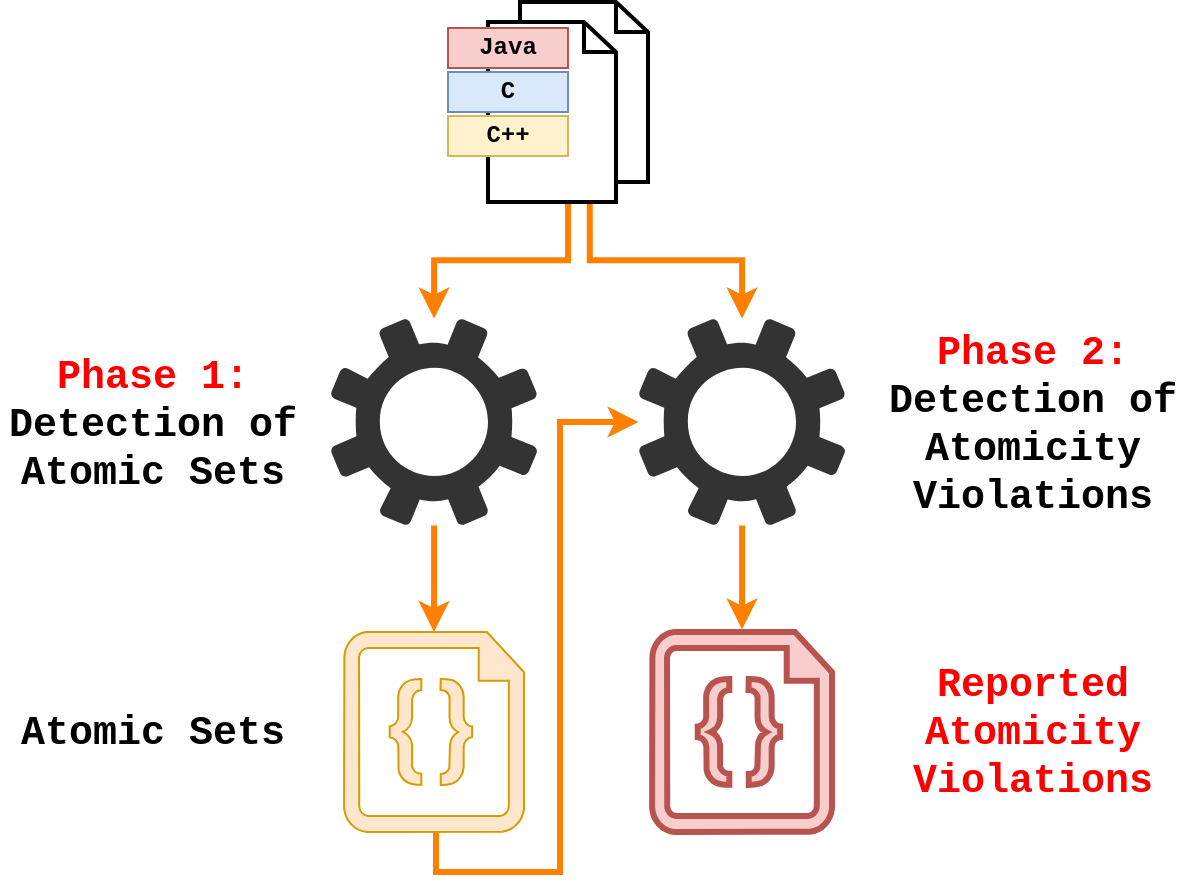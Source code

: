 <mxfile version="14.6.10" type="device"><diagram id="wk7u6ldWrJ3CNekJuvCV" name="Page-1"><mxGraphModel dx="1422" dy="762" grid="1" gridSize="10" guides="1" tooltips="1" connect="1" arrows="1" fold="1" page="1" pageScale="1" pageWidth="1169" pageHeight="827" math="0" shadow="0"><root><mxCell id="0"/><mxCell id="1" parent="0"/><mxCell id="4ySIvt9IZ8w0N5RjG7OX-10" value="" style="edgeStyle=orthogonalEdgeStyle;rounded=0;orthogonalLoop=1;jettySize=auto;html=1;fillColor=#fff2cc;strokeColor=#FF8000;strokeWidth=3;" parent="1" source="4ySIvt9IZ8w0N5RjG7OX-1" target="wWAgmjHqvr7_8-dFdOa7-1" edge="1"><mxGeometry relative="1" as="geometry"><mxPoint x="477" y="260" as="targetPoint"/></mxGeometry></mxCell><mxCell id="4ySIvt9IZ8w0N5RjG7OX-23" value="&lt;font color=&quot;#ff0000&quot;&gt;Phase 1:&lt;/font&gt;&lt;br&gt;Detection of Atomic Sets" style="text;html=1;strokeColor=none;fillColor=none;align=center;verticalAlign=middle;whiteSpace=wrap;rounded=0;fontSize=20;fontFamily=Courier New;fontStyle=1" parent="1" vertex="1"><mxGeometry x="260" y="292" width="153" height="57" as="geometry"/></mxCell><mxCell id="4ySIvt9IZ8w0N5RjG7OX-29" value="Atomic Sets" style="text;html=1;strokeColor=none;fillColor=none;align=center;verticalAlign=middle;whiteSpace=wrap;rounded=0;fontSize=20;fontFamily=Courier New;fontStyle=1" parent="1" vertex="1"><mxGeometry x="260" y="465" width="153" height="20" as="geometry"/></mxCell><mxCell id="ocBfXX9qMfwj24x3nzPd-26" value="" style="edgeStyle=orthogonalEdgeStyle;rounded=0;orthogonalLoop=1;jettySize=auto;html=1;fillColor=#fff2cc;strokeColor=#FF8000;strokeWidth=3;entryX=0.5;entryY=0;entryDx=0;entryDy=0;entryPerimeter=0;" parent="1" source="wWAgmjHqvr7_8-dFdOa7-1" target="ocBfXX9qMfwj24x3nzPd-10" edge="1"><mxGeometry relative="1" as="geometry"><mxPoint x="488.882" y="269.529" as="targetPoint"/><mxPoint x="477" y="380" as="sourcePoint"/></mxGeometry></mxCell><mxCell id="ocBfXX9qMfwj24x3nzPd-31" value="&lt;font color=&quot;#ff0000&quot;&gt;Phase 2:&lt;/font&gt;&lt;br&gt;Detection of Atomicity Violations" style="text;html=1;strokeColor=none;fillColor=none;align=center;verticalAlign=middle;whiteSpace=wrap;rounded=0;fontSize=20;fontFamily=Courier New;fontStyle=1" parent="1" vertex="1"><mxGeometry x="700" y="292" width="153" height="57" as="geometry"/></mxCell><mxCell id="ocBfXX9qMfwj24x3nzPd-34" value="" style="edgeStyle=orthogonalEdgeStyle;rounded=0;orthogonalLoop=1;jettySize=auto;html=1;fillColor=#fff2cc;strokeColor=#FF8000;strokeWidth=3;exitX=0.636;exitY=0.997;exitDx=0;exitDy=0;exitPerimeter=0;" parent="1" source="4ySIvt9IZ8w0N5RjG7OX-1" target="wWAgmjHqvr7_8-dFdOa7-2" edge="1"><mxGeometry relative="1" as="geometry"><mxPoint x="631" y="260" as="targetPoint"/><mxPoint x="488.429" y="220" as="sourcePoint"/></mxGeometry></mxCell><mxCell id="4ySIvt9IZ8w0N5RjG7OX-1" value="" style="html=1;verticalLabelPosition=bottom;align=center;labelBackgroundColor=#ffffff;verticalAlign=top;strokeWidth=2;shadow=0;dashed=0;shape=mxgraph.ios7.icons.documents;" parent="1" vertex="1"><mxGeometry x="504" y="110" width="80" height="100" as="geometry"/></mxCell><mxCell id="4ySIvt9IZ8w0N5RjG7OX-4" value="C" style="rounded=0;whiteSpace=wrap;html=1;fillColor=#dae8fc;strokeColor=#6c8ebf;fontStyle=1;fontFamily=Courier New;" parent="1" vertex="1"><mxGeometry x="484" y="145" width="60" height="20" as="geometry"/></mxCell><mxCell id="4ySIvt9IZ8w0N5RjG7OX-3" value="Java" style="rounded=0;whiteSpace=wrap;html=1;fillColor=#f8cecc;strokeColor=#b85450;fontStyle=1;fontFamily=Courier New;" parent="1" vertex="1"><mxGeometry x="484" y="123" width="60" height="20" as="geometry"/></mxCell><mxCell id="ocBfXX9qMfwj24x3nzPd-35" value="" style="verticalLabelPosition=bottom;html=1;verticalAlign=top;align=center;shape=mxgraph.azure.code_file;pointerEvents=1;strokeWidth=3;fillColor=#f8cecc;strokeColor=#b85450;fontStyle=0" parent="1" vertex="1"><mxGeometry x="586" y="425" width="90" height="100" as="geometry"/></mxCell><mxCell id="ocBfXX9qMfwj24x3nzPd-36" value="" style="edgeStyle=orthogonalEdgeStyle;rounded=0;orthogonalLoop=1;jettySize=auto;html=1;fillColor=#fff2cc;strokeColor=#FF8000;strokeWidth=3;entryX=0.5;entryY=-0.013;entryDx=0;entryDy=0;entryPerimeter=0;" parent="1" source="wWAgmjHqvr7_8-dFdOa7-2" target="ocBfXX9qMfwj24x3nzPd-35" edge="1"><mxGeometry relative="1" as="geometry"><mxPoint x="631" y="420" as="targetPoint"/><mxPoint x="631" y="380" as="sourcePoint"/></mxGeometry></mxCell><mxCell id="ocBfXX9qMfwj24x3nzPd-37" value="Reported Atomicity Violations" style="text;html=1;strokeColor=none;fillColor=none;align=center;verticalAlign=middle;whiteSpace=wrap;rounded=0;fontSize=20;fontFamily=Courier New;fontStyle=1;fontColor=#FF0000;" parent="1" vertex="1"><mxGeometry x="700" y="442.5" width="153" height="65" as="geometry"/></mxCell><mxCell id="ocBfXX9qMfwj24x3nzPd-38" value="" style="edgeStyle=orthogonalEdgeStyle;rounded=0;orthogonalLoop=1;jettySize=auto;html=1;fillColor=#fff2cc;strokeColor=#FF8000;strokeWidth=3;exitX=0.495;exitY=0.939;exitDx=0;exitDy=0;exitPerimeter=0;" parent="1" source="ocBfXX9qMfwj24x3nzPd-10" target="wWAgmjHqvr7_8-dFdOa7-2" edge="1"><mxGeometry relative="1" as="geometry"><mxPoint x="571" y="320" as="targetPoint"/><mxPoint x="775.071" y="590.214" as="sourcePoint"/><Array as="points"><mxPoint x="478" y="519"/><mxPoint x="478" y="545"/><mxPoint x="540" y="545"/><mxPoint x="540" y="320"/></Array></mxGeometry></mxCell><mxCell id="ocBfXX9qMfwj24x3nzPd-10" value="" style="verticalLabelPosition=bottom;html=1;verticalAlign=top;align=center;shape=mxgraph.azure.code_file;pointerEvents=1;strokeWidth=1;fillColor=#ffe6cc;strokeColor=#d79b00;" parent="1" vertex="1"><mxGeometry x="432" y="425" width="90" height="100" as="geometry"/></mxCell><mxCell id="xr-MdAIyVtkrnqS2ykr6-1" value="C++" style="rounded=0;whiteSpace=wrap;html=1;fillColor=#fff2cc;strokeColor=#d6b656;fontStyle=1;fontFamily=Courier New;" parent="1" vertex="1"><mxGeometry x="484" y="167" width="60" height="20" as="geometry"/></mxCell><mxCell id="wWAgmjHqvr7_8-dFdOa7-1" value="" style="pointerEvents=1;shadow=0;dashed=0;html=1;strokeColor=none;labelPosition=center;verticalLabelPosition=bottom;verticalAlign=top;outlineConnect=0;align=center;shape=mxgraph.office.concepts.settings;aspect=fixed;fillColor=#333333;" parent="1" vertex="1"><mxGeometry x="425.25" y="268.25" width="103.5" height="103.5" as="geometry"/></mxCell><mxCell id="wWAgmjHqvr7_8-dFdOa7-2" value="" style="pointerEvents=1;shadow=0;dashed=0;html=1;strokeColor=none;labelPosition=center;verticalLabelPosition=bottom;verticalAlign=top;outlineConnect=0;align=center;shape=mxgraph.office.concepts.settings;aspect=fixed;fillColor=#333333;" parent="1" vertex="1"><mxGeometry x="579.25" y="268.25" width="103.5" height="103.5" as="geometry"/></mxCell></root></mxGraphModel></diagram></mxfile>
